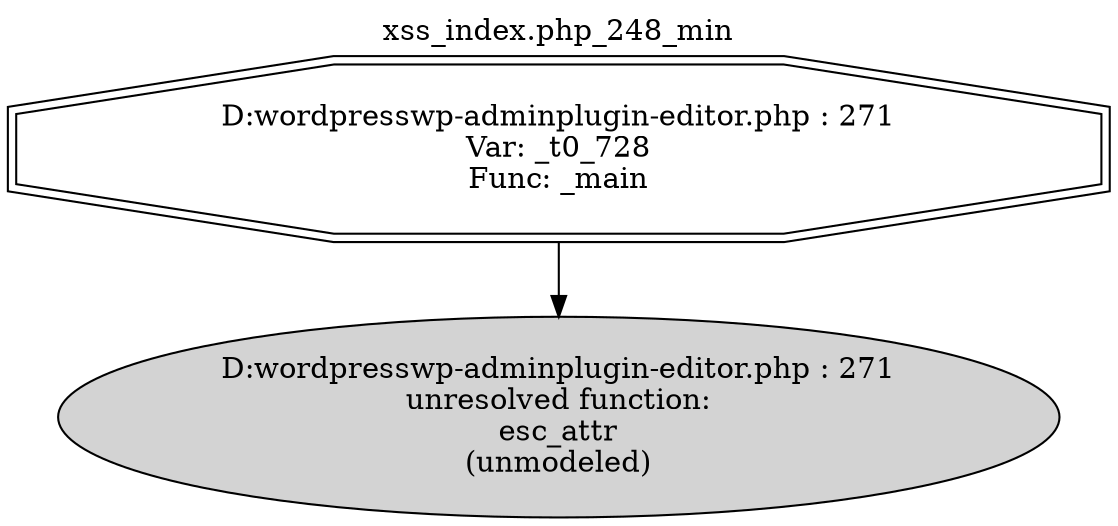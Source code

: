 digraph cfg {
  label="xss_index.php_248_min";
  labelloc=t;
  n1 [shape=doubleoctagon, label="D:\wordpress\wp-admin\plugin-editor.php : 271\nVar: _t0_728\nFunc: _main\n"];
  n2 [shape=ellipse, label="D:\wordpress\wp-admin\plugin-editor.php : 271\nunresolved function:\nesc_attr\n(unmodeled)\n",style=filled];
  n1 -> n2;
}
